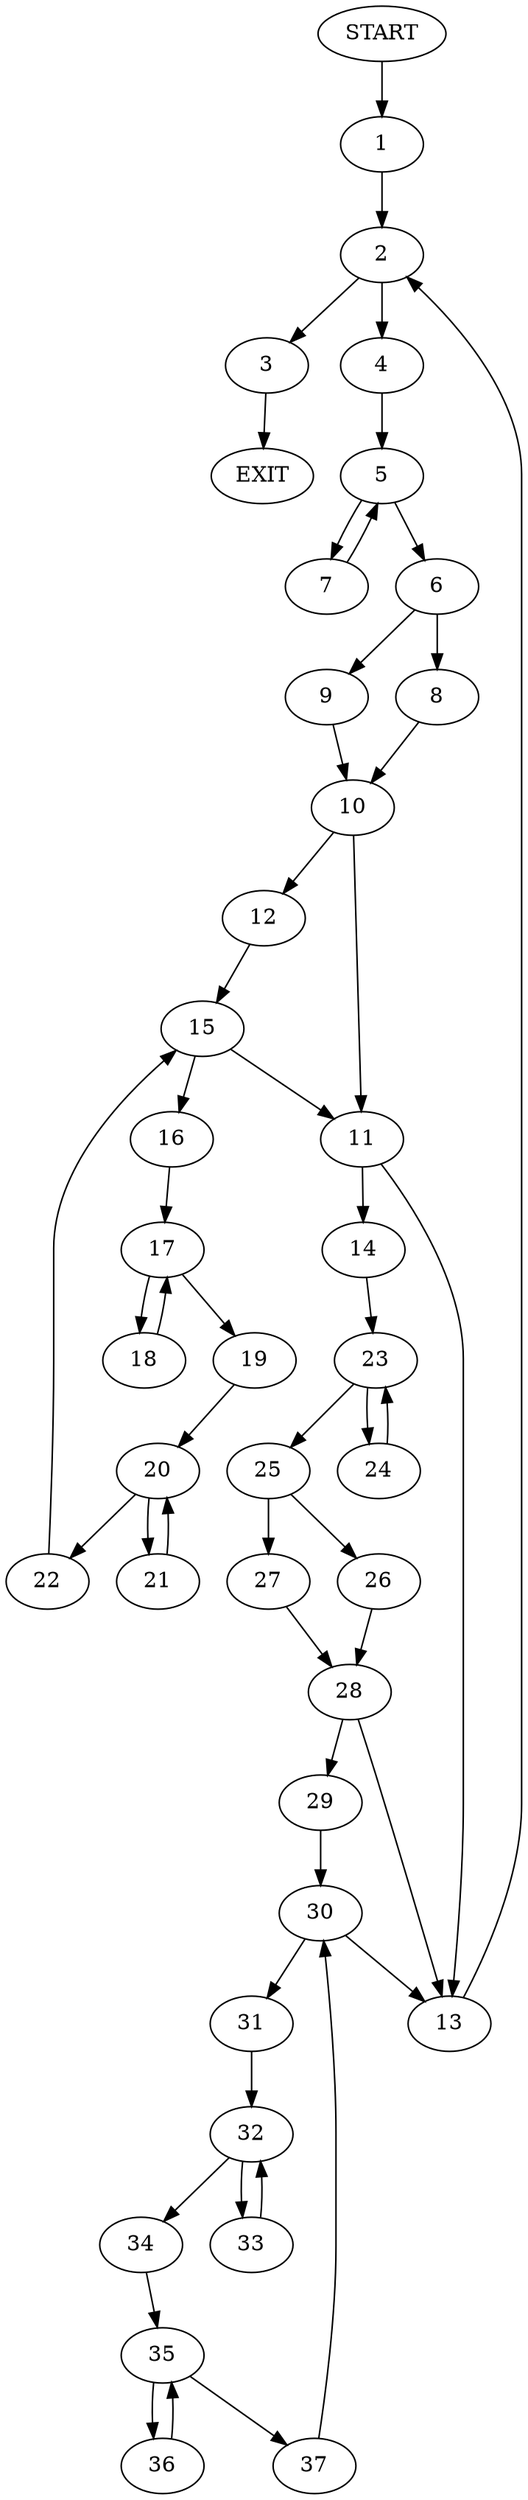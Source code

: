digraph {
0 [label="START"]
38 [label="EXIT"]
0 -> 1
1 -> 2
2 -> 3
2 -> 4
3 -> 38
4 -> 5
5 -> 6
5 -> 7
7 -> 5
6 -> 8
6 -> 9
9 -> 10
8 -> 10
10 -> 11
10 -> 12
11 -> 13
11 -> 14
12 -> 15
15 -> 16
15 -> 11
16 -> 17
17 -> 18
17 -> 19
18 -> 17
19 -> 20
20 -> 21
20 -> 22
21 -> 20
22 -> 15
14 -> 23
13 -> 2
23 -> 24
23 -> 25
25 -> 26
25 -> 27
24 -> 23
26 -> 28
27 -> 28
28 -> 13
28 -> 29
29 -> 30
30 -> 31
30 -> 13
31 -> 32
32 -> 33
32 -> 34
34 -> 35
33 -> 32
35 -> 36
35 -> 37
37 -> 30
36 -> 35
}
